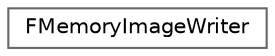 digraph "Graphical Class Hierarchy"
{
 // INTERACTIVE_SVG=YES
 // LATEX_PDF_SIZE
  bgcolor="transparent";
  edge [fontname=Helvetica,fontsize=10,labelfontname=Helvetica,labelfontsize=10];
  node [fontname=Helvetica,fontsize=10,shape=box,height=0.2,width=0.4];
  rankdir="LR";
  Node0 [id="Node000000",label="FMemoryImageWriter",height=0.2,width=0.4,color="grey40", fillcolor="white", style="filled",URL="$d7/db2/classFMemoryImageWriter.html",tooltip=" "];
}
